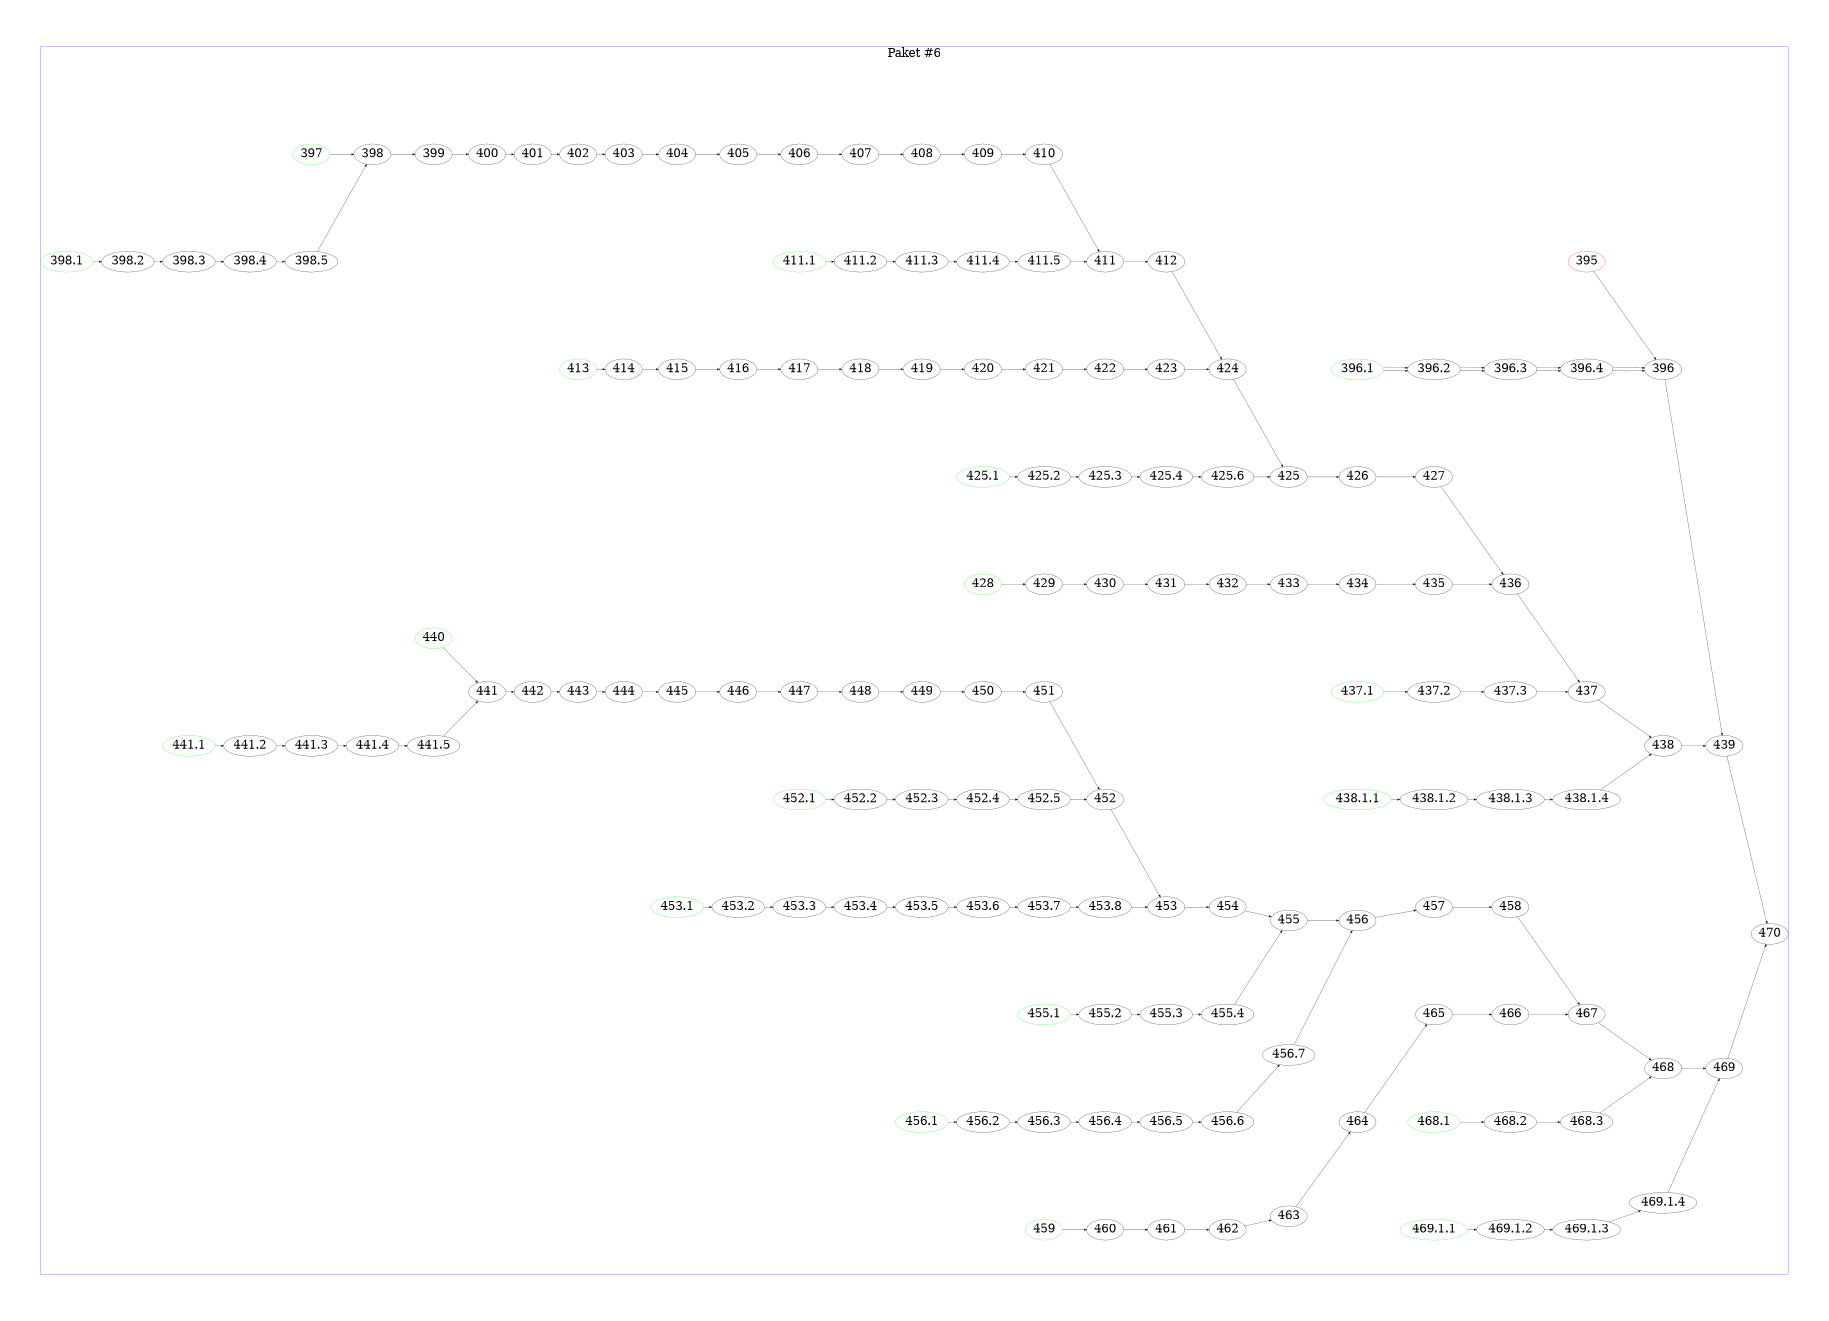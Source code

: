 digraph paket6 {
    rankdir=LR;
    ratio="fill";
    size="11.7,8.3!";
    margin=0.25;
    fontsize="48";
    node [fontsize="48"];

395 [color=red];
396.1 [color=green];
397 [color=green];
398.1 [color=green];
411.1 [color=green];
413 [color=green];
425.1 [color=green];
428 [color=green];
437.1 [color=green];
"438.1.1" [color=green];
440 [color=green];
441.1 [color=green];
452.1 [color=green];
453.1 [color=green];
455.1 [color=green];
456.1 [color=green];
459 [color=green];
468.1 [color=green];
"469.1.1" [color=green];

    subgraph cluster_6 {
        label = "Paket #6"
        color = blue

        395 -> 396
        396.1 -> 396.2 -> 396.3 -> 396.4 -> 396;
        396.1 -> 396.2 -> 396.3 -> 396.4 -> 396 -> 439;
        397 -> 398;
        398.1 -> 398.2 -> 398.3 -> 398.4 -> 398.5 -> 398 -> 399 -> 400 -> 401 -> 402 -> 403 -> 404 -> 405 -> 406 -> 407 -> 408 -> 409 -> 410 -> 411;
        411.1 -> 411.2 -> 411.3 -> 411.4 -> 411.5 -> 411 -> 412 -> 424;

        413 -> 414 -> 415 -> 416 -> 417 -> 418 -> 419 -> 420 -> 421 -> 422 -> 423 -> 424 -> 425;
        425.1 -> 425.2 -> 425.3 -> 425.4 -> 425.6 -> 425 -> 426 -> 427 -> 436;
        428 -> 429 -> 430 -> 431 -> 432 -> 433 -> 434 -> 435 -> 436 -> 437;
        437.1 -> 437.2 -> 437.3 -> 437 -> 438;
        "438.1.1" -> "438.1.2" -> "438.1.3" -> "438.1.4" -> 438 -> 439 -> 470;

        440 -> 441;
        441.1 -> 441.2 -> 441.3 -> 441.4 -> 441.5 -> 441 -> 442 -> 443 -> 444 -> 445 -> 446 -> 447 -> 448 -> 449 -> 450 -> 451 -> 452;
        452.1 -> 452.2 -> 452.3 -> 452.4 -> 452.5 -> 452 -> 453;

        453.1 -> 453.2 -> 453.3 -> 453.4 -> 453.5 -> 453.6 -> 453.7 -> 453.8 -> 453 -> 454 -> 455;
       455.1 -> 455.2-> 455.3 -> 455.4 -> 455 -> 456;
        456.1 -> 456.2 -> 456.3 -> 456.4 -> 456.5 -> 456.6 -> 456.7 -> 456 -> 457 -> 458 -> 467;
        459 -> 460 -> 461 -> 462 -> 463 -> 464 -> 465 -> 466 -> 467 -> 468;
        468.1 -> 468.2 -> 468.3 -> 468 -> 469;
        "469.1.1" -> "469.1.2" -> "469.1.3" -> "469.1.4" -> 469 -> 470;

    }


}
